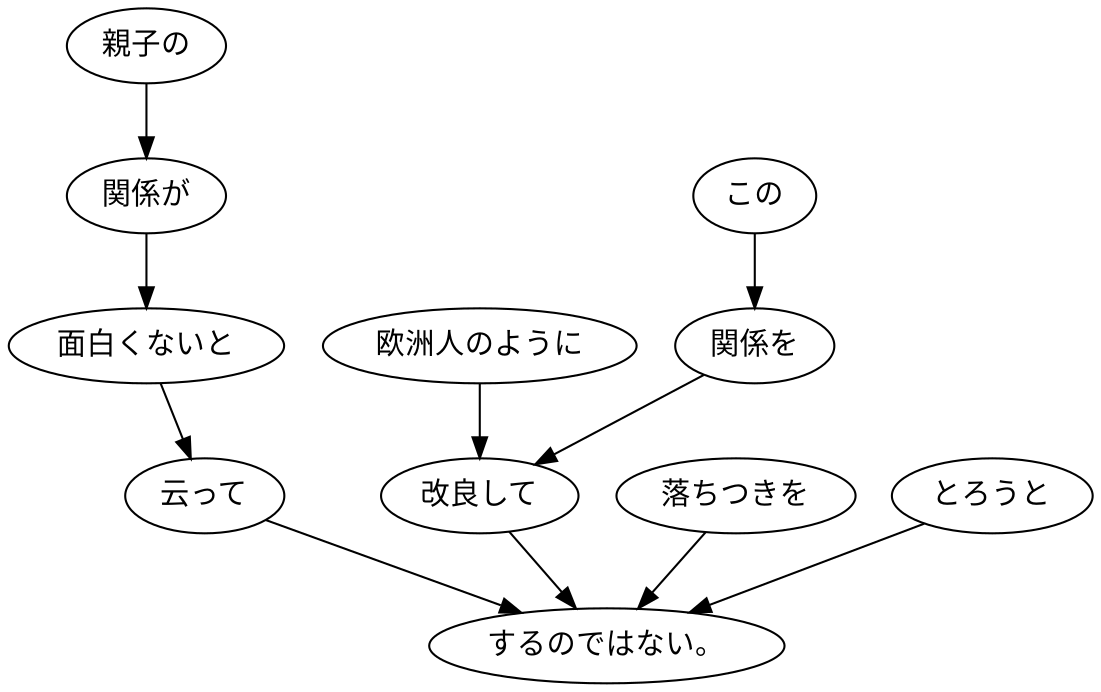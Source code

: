 digraph graph5525 {
	node0 [label="親子の"];
	node1 [label="関係が"];
	node2 [label="面白くないと"];
	node3 [label="云って"];
	node4 [label="欧洲人のように"];
	node5 [label="この"];
	node6 [label="関係を"];
	node7 [label="改良して"];
	node8 [label="落ちつきを"];
	node9 [label="とろうと"];
	node10 [label="するのではない。"];
	node0 -> node1;
	node1 -> node2;
	node2 -> node3;
	node3 -> node10;
	node4 -> node7;
	node5 -> node6;
	node6 -> node7;
	node7 -> node10;
	node8 -> node10;
	node9 -> node10;
}

